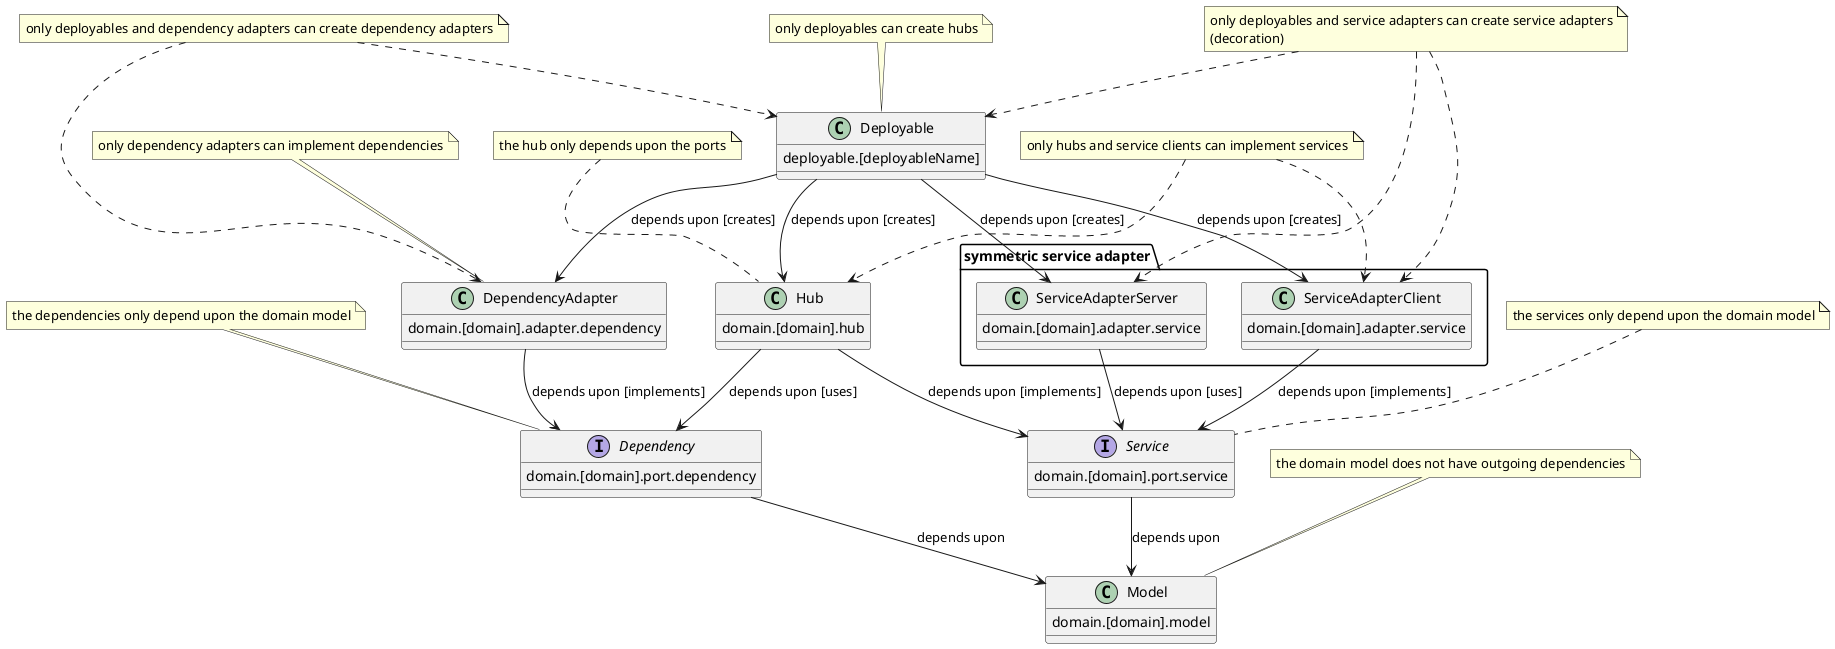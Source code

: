 @startuml
'https://plantuml.com/class-diagram

package "symmetric service adapter" {
    class ServiceAdapterClient {
        domain.[domain].adapter.service
    }
    class ServiceAdapterServer {
        domain.[domain].adapter.service
    }
}
interface Service {
    domain.[domain].port.service
}
interface Dependency {
    domain.[domain].port.dependency
}
class Hub {
    domain.[domain].hub
}
class DependencyAdapter {
    domain.[domain].adapter.dependency
}
class Model {
    domain.[domain].model
}
class Deployable {
    deployable.[deployableName]
}
Service --> Model : depends upon
Dependency --> Model : depends upon

Hub --> Service : depends upon [implements]
Hub --> Dependency : depends upon [uses]
DependencyAdapter -> Dependency : depends upon [implements]

ServiceAdapterServer -> Service : depends upon [uses]
ServiceAdapterClient -> Service : depends upon [implements]

Deployable --> Hub : depends upon [creates]
Deployable --> DependencyAdapter : depends upon [creates]
Deployable --> ServiceAdapterClient : depends upon [creates]
Deployable --> ServiceAdapterServer : depends upon [creates]

note "the domain model does not have outgoing dependencies" as N1
N1 ..> Model
note "only dependency adapters can implement dependencies" as N2
N2 ..> DependencyAdapter
note "only hubs and service clients can implement services" as N3
N3 ..> Hub
N3 ..> ServiceAdapterClient
    note "only deployables and service adapters can create service adapters\n(decoration)" as N4
N4 ..> Deployable
N4 ..> ServiceAdapterClient
N4 ..> ServiceAdapterServer
note "only deployables can create hubs" as N5
N5 ..> Deployable
note "only deployables and dependency adapters can create dependency adapters" as N6
N6 ..> Deployable
N6 ..> DependencyAdapter
note "the services only depend upon the domain model" as N7
N7 ..> Service
note "the dependencies only depend upon the domain model" as N8
N8 ..> Dependency
note "the hub only depends upon the ports" as N9
N9 ..> Hub

@enduml